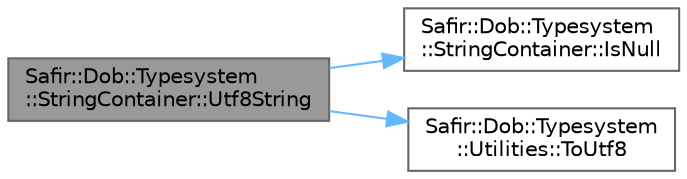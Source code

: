 digraph "Safir::Dob::Typesystem::StringContainer::Utf8String"
{
 // LATEX_PDF_SIZE
  bgcolor="transparent";
  edge [fontname=Helvetica,fontsize=10,labelfontname=Helvetica,labelfontsize=10];
  node [fontname=Helvetica,fontsize=10,shape=box,height=0.2,width=0.4];
  rankdir="LR";
  Node1 [label="Safir::Dob::Typesystem\l::StringContainer::Utf8String",height=0.2,width=0.4,color="gray40", fillcolor="grey60", style="filled", fontcolor="black",tooltip="Convert the string to a UTF8 encoded std::string."];
  Node1 -> Node2 [color="steelblue1",style="solid"];
  Node2 [label="Safir::Dob::Typesystem\l::StringContainer::IsNull",height=0.2,width=0.4,color="grey40", fillcolor="white", style="filled",URL="$a01627.html#a4b9c1d9df5d275981089bdf0de236ad6",tooltip="Is the container set to null?"];
  Node1 -> Node3 [color="steelblue1",style="solid"];
  Node3 [label="Safir::Dob::Typesystem\l::Utilities::ToUtf8",height=0.2,width=0.4,color="grey40", fillcolor="white", style="filled",URL="$a00407.html#a590903d89625dc985b91ec3b195ef78b",tooltip="Convert a std::wstring to UTF8-encoded std::string."];
}
